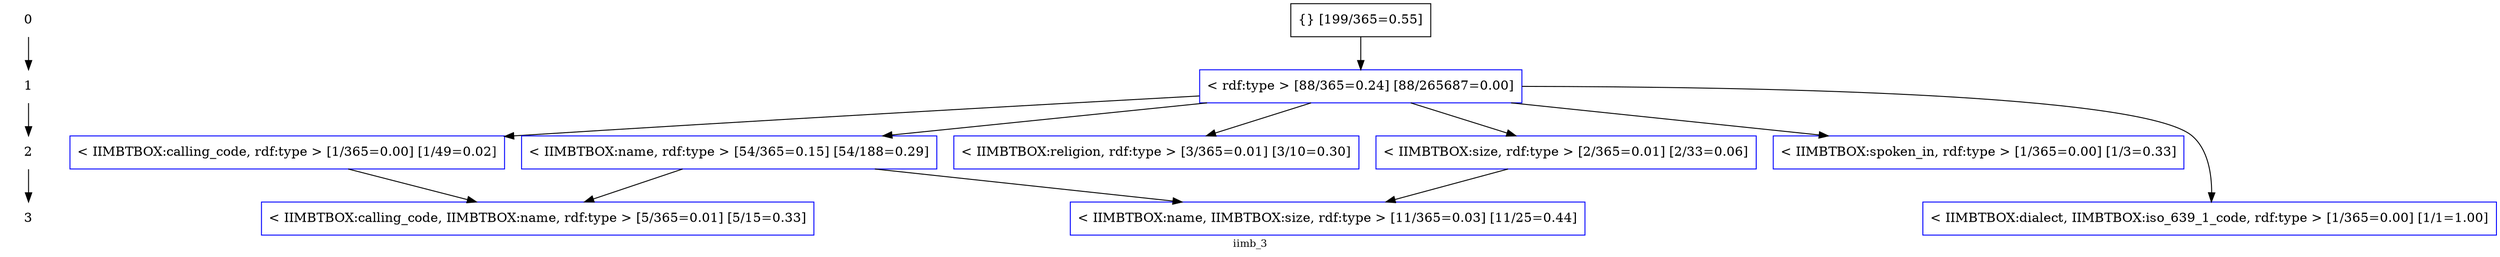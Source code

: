 digraph iimb_3 {
  {
    rank=same;
    node_r0 [label="0", shape="plaintext"];
    node_n97d170e1550eee4afc0af065b78cda302a97674c [color="black", label="{} [199/365=0.55]", shape="rectangle", style="solid"];
  }
  {
    rank=same;
    node_r1 [label="1", shape="plaintext"];
    node_n3c197cb1f6842dc41aa48dc8b9032284bcf39a27 [color="blue", label="< rdf:type > [88/365=0.24] [88/265687=0.00]", shape="rectangle", style="solid"];
  }
  {
    rank=same;
    node_r2 [label="2", shape="plaintext"];
    node_nf49fc585f25da46601060e3e4741a771645994d6 [color="blue", label="< IIMBTBOX:calling_code, rdf:type > [1/365=0.00] [1/49=0.02]", shape="rectangle", style="solid"];
    node_n80bb4dd36e016f9285a39311cf8a75356e62accd [color="blue", label="< IIMBTBOX:name, rdf:type > [54/365=0.15] [54/188=0.29]", shape="rectangle", style="solid"];
    node_n3d0ea89fcfc19530482f7b4094ac6d5da151cfdd [color="blue", label="< IIMBTBOX:religion, rdf:type > [3/365=0.01] [3/10=0.30]", shape="rectangle", style="solid"];
    node_nfa251487da74df95ee20250ecaf6d9f4f9cc0e81 [color="blue", label="< IIMBTBOX:size, rdf:type > [2/365=0.01] [2/33=0.06]", shape="rectangle", style="solid"];
    node_nd31f85a96ae626525719c53d5d2ba6caca661d18 [color="blue", label="< IIMBTBOX:spoken_in, rdf:type > [1/365=0.00] [1/3=0.33]", shape="rectangle", style="solid"];
  }
  {
    rank=same;
    node_r3 [label="3", shape="plaintext"];
    node_n890666da2148ab18d44e8d5bf4b6681cf07c56c0 [color="blue", label="< IIMBTBOX:calling_code, IIMBTBOX:name, rdf:type > [5/365=0.01] [5/15=0.33]", shape="rectangle", style="solid"];
    node_n971bdeb76c3c97005f627ab0108718a7e2dd92b8 [color="blue", label="< IIMBTBOX:dialect, IIMBTBOX:iso_639_1_code, rdf:type > [1/365=0.00] [1/1=1.00]", shape="rectangle", style="solid"];
    node_n1452a67eae7ddfffd3e23b5b39fc0d4307216ba3 [color="blue", label="< IIMBTBOX:name, IIMBTBOX:size, rdf:type > [11/365=0.03] [11/25=0.44]", shape="rectangle", style="solid"];
  }


  node_r0 -> node_r1 ;
  node_r1 -> node_r2 ;
  node_r2 -> node_r3 ;

  node_nf49fc585f25da46601060e3e4741a771645994d6 -> node_n890666da2148ab18d44e8d5bf4b6681cf07c56c0 [color="black", style="solid"];
  node_n80bb4dd36e016f9285a39311cf8a75356e62accd -> node_n890666da2148ab18d44e8d5bf4b6681cf07c56c0 [color="black", style="solid"];
  node_n3c197cb1f6842dc41aa48dc8b9032284bcf39a27 -> node_nf49fc585f25da46601060e3e4741a771645994d6 [color="black", style="solid"];
  node_n3c197cb1f6842dc41aa48dc8b9032284bcf39a27 -> node_n971bdeb76c3c97005f627ab0108718a7e2dd92b8 [color="black", style="solid"];
  node_n80bb4dd36e016f9285a39311cf8a75356e62accd -> node_n1452a67eae7ddfffd3e23b5b39fc0d4307216ba3 [color="black", style="solid"];
  node_nfa251487da74df95ee20250ecaf6d9f4f9cc0e81 -> node_n1452a67eae7ddfffd3e23b5b39fc0d4307216ba3 [color="black", style="solid"];
  node_n3c197cb1f6842dc41aa48dc8b9032284bcf39a27 -> node_n80bb4dd36e016f9285a39311cf8a75356e62accd [color="black", style="solid"];
  node_n3c197cb1f6842dc41aa48dc8b9032284bcf39a27 -> node_n3d0ea89fcfc19530482f7b4094ac6d5da151cfdd [color="black", style="solid"];
  node_n3c197cb1f6842dc41aa48dc8b9032284bcf39a27 -> node_nfa251487da74df95ee20250ecaf6d9f4f9cc0e81 [color="black", style="solid"];
  node_n3c197cb1f6842dc41aa48dc8b9032284bcf39a27 -> node_nd31f85a96ae626525719c53d5d2ba6caca661d18 [color="black", style="solid"];
  node_n97d170e1550eee4afc0af065b78cda302a97674c -> node_n3c197cb1f6842dc41aa48dc8b9032284bcf39a27 [color="black", style="solid"];

  charset="UTF-8"
  fontsize="11.0"
  label="iimb_3"
  overlap="false"
}
